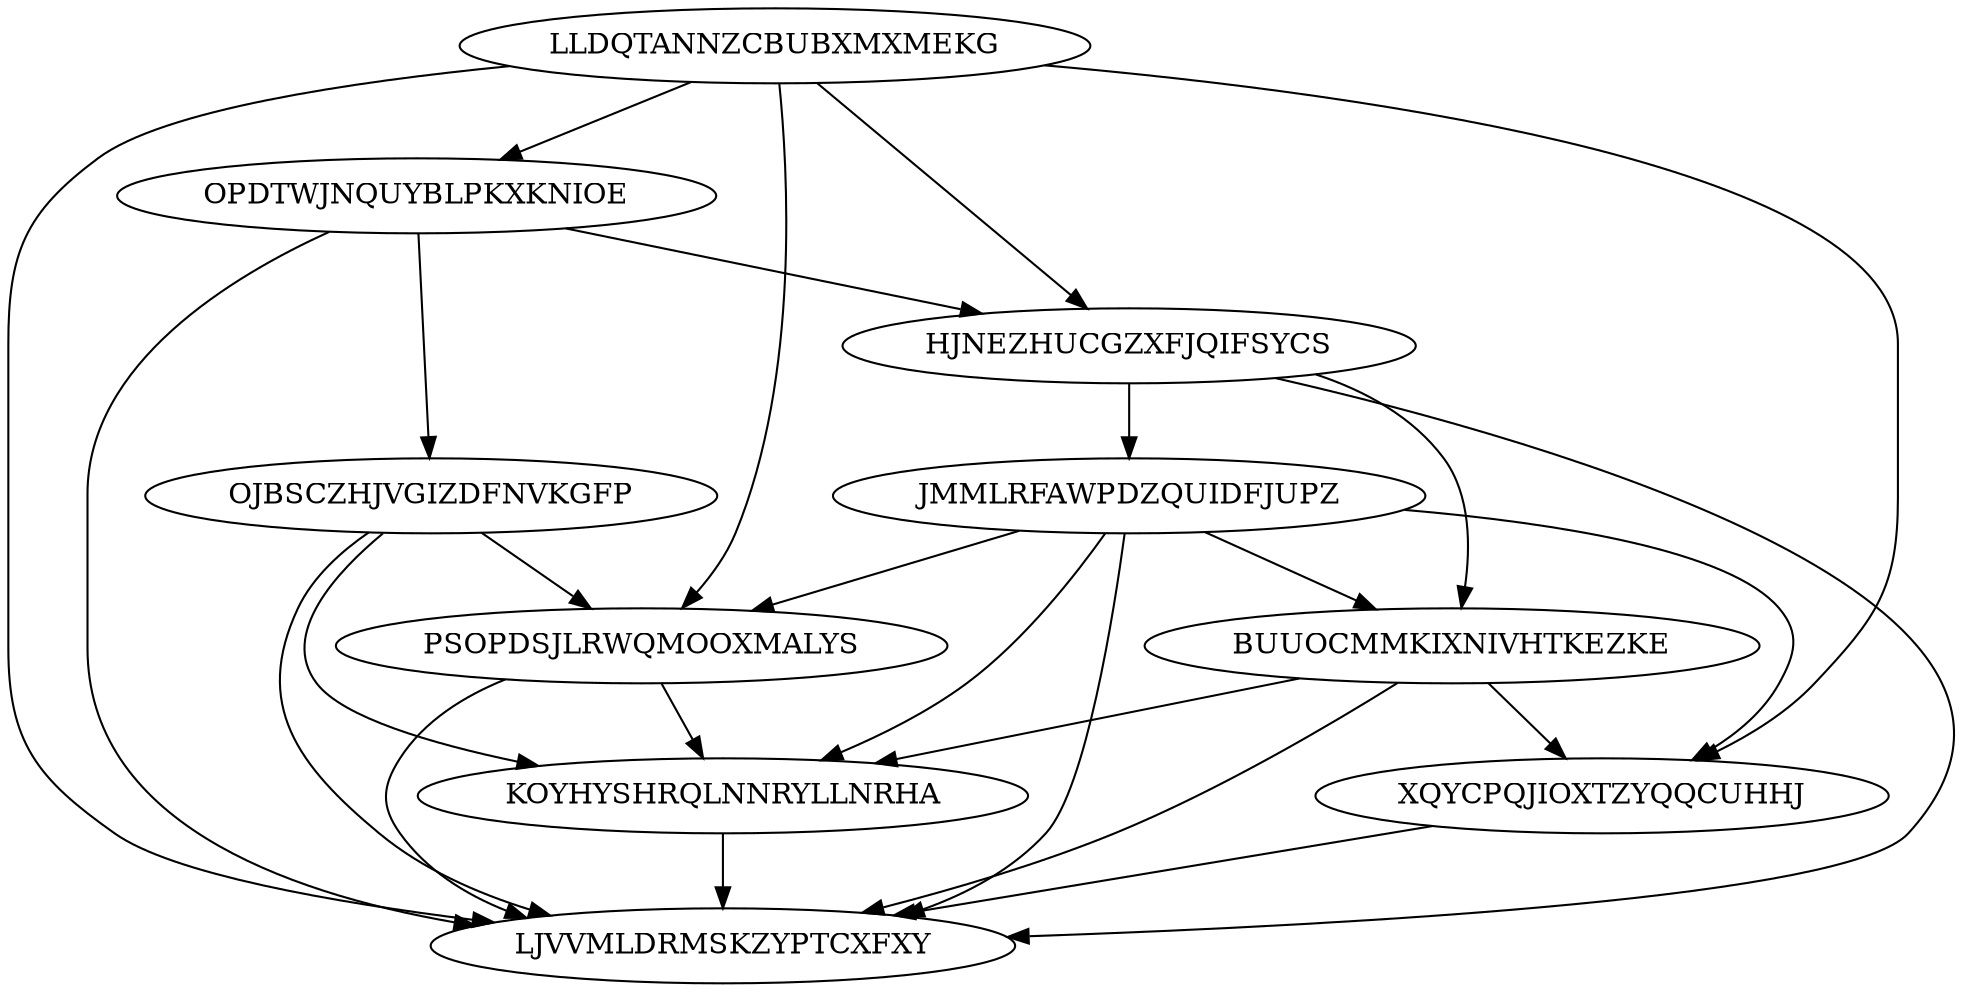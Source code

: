 digraph "N10M26" {
	LLDQTANNZCBUBXMXMEKG			[Weight=11, Start=0, Processor=1];
	OPDTWJNQUYBLPKXKNIOE			[Weight=12, Start=11, Processor=1];
	OJBSCZHJVGIZDFNVKGFP			[Weight=11, Start=42, Processor=2];
	HJNEZHUCGZXFJQIFSYCS			[Weight=15, Start=23, Processor=1];
	JMMLRFAWPDZQUIDFJUPZ			[Weight=10, Start=38, Processor=1];
	BUUOCMMKIXNIVHTKEZKE			[Weight=15, Start=48, Processor=1];
	XQYCPQJIOXTZYQQCUHHJ			[Weight=11, Start=77, Processor=3];
	PSOPDSJLRWQMOOXMALYS			[Weight=19, Start=63, Processor=2];
	KOYHYSHRQLNNRYLLNRHA			[Weight=18, Start=82, Processor=2];
	LJVVMLDRMSKZYPTCXFXY			[Weight=17, Start=100, Processor=2];
	JMMLRFAWPDZQUIDFJUPZ -> KOYHYSHRQLNNRYLLNRHA		[Weight=11];
	LLDQTANNZCBUBXMXMEKG -> PSOPDSJLRWQMOOXMALYS		[Weight=14];
	OPDTWJNQUYBLPKXKNIOE -> LJVVMLDRMSKZYPTCXFXY		[Weight=20];
	LLDQTANNZCBUBXMXMEKG -> HJNEZHUCGZXFJQIFSYCS		[Weight=12];
	JMMLRFAWPDZQUIDFJUPZ -> LJVVMLDRMSKZYPTCXFXY		[Weight=17];
	LLDQTANNZCBUBXMXMEKG -> OPDTWJNQUYBLPKXKNIOE		[Weight=13];
	XQYCPQJIOXTZYQQCUHHJ -> LJVVMLDRMSKZYPTCXFXY		[Weight=12];
	HJNEZHUCGZXFJQIFSYCS -> LJVVMLDRMSKZYPTCXFXY		[Weight=18];
	JMMLRFAWPDZQUIDFJUPZ -> BUUOCMMKIXNIVHTKEZKE		[Weight=11];
	JMMLRFAWPDZQUIDFJUPZ -> XQYCPQJIOXTZYQQCUHHJ		[Weight=13];
	JMMLRFAWPDZQUIDFJUPZ -> PSOPDSJLRWQMOOXMALYS		[Weight=15];
	BUUOCMMKIXNIVHTKEZKE -> KOYHYSHRQLNNRYLLNRHA		[Weight=14];
	KOYHYSHRQLNNRYLLNRHA -> LJVVMLDRMSKZYPTCXFXY		[Weight=20];
	HJNEZHUCGZXFJQIFSYCS -> BUUOCMMKIXNIVHTKEZKE		[Weight=10];
	OJBSCZHJVGIZDFNVKGFP -> PSOPDSJLRWQMOOXMALYS		[Weight=16];
	LLDQTANNZCBUBXMXMEKG -> LJVVMLDRMSKZYPTCXFXY		[Weight=17];
	OPDTWJNQUYBLPKXKNIOE -> HJNEZHUCGZXFJQIFSYCS		[Weight=13];
	PSOPDSJLRWQMOOXMALYS -> KOYHYSHRQLNNRYLLNRHA		[Weight=20];
	HJNEZHUCGZXFJQIFSYCS -> JMMLRFAWPDZQUIDFJUPZ		[Weight=14];
	OPDTWJNQUYBLPKXKNIOE -> OJBSCZHJVGIZDFNVKGFP		[Weight=19];
	LLDQTANNZCBUBXMXMEKG -> XQYCPQJIOXTZYQQCUHHJ		[Weight=16];
	BUUOCMMKIXNIVHTKEZKE -> XQYCPQJIOXTZYQQCUHHJ		[Weight=14];
	OJBSCZHJVGIZDFNVKGFP -> KOYHYSHRQLNNRYLLNRHA		[Weight=14];
	PSOPDSJLRWQMOOXMALYS -> LJVVMLDRMSKZYPTCXFXY		[Weight=17];
	BUUOCMMKIXNIVHTKEZKE -> LJVVMLDRMSKZYPTCXFXY		[Weight=13];
	OJBSCZHJVGIZDFNVKGFP -> LJVVMLDRMSKZYPTCXFXY		[Weight=10];
}
